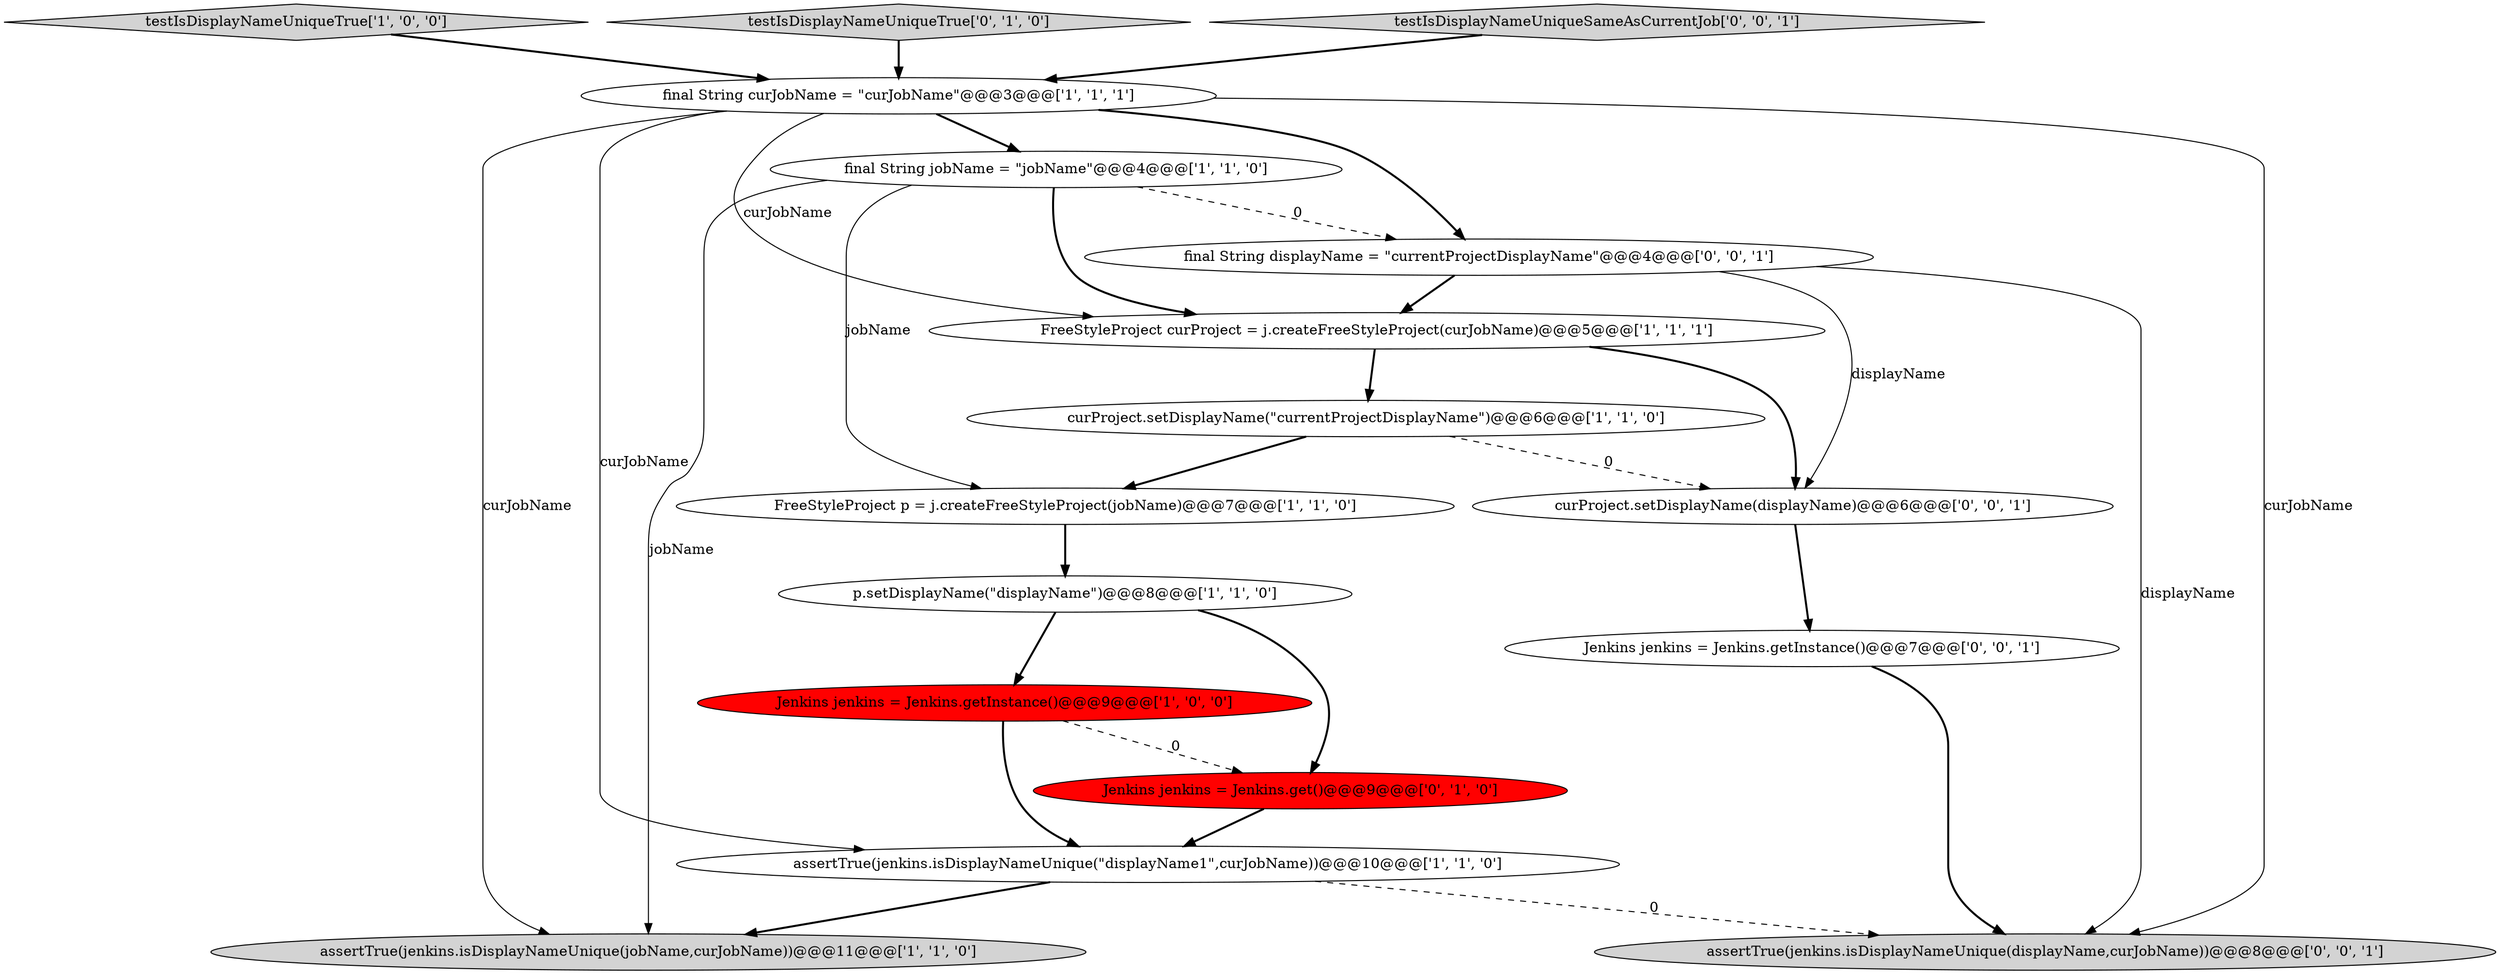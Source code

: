 digraph {
8 [style = filled, label = "final String curJobName = \"curJobName\"@@@3@@@['1', '1', '1']", fillcolor = white, shape = ellipse image = "AAA0AAABBB1BBB"];
5 [style = filled, label = "p.setDisplayName(\"displayName\")@@@8@@@['1', '1', '0']", fillcolor = white, shape = ellipse image = "AAA0AAABBB1BBB"];
7 [style = filled, label = "testIsDisplayNameUniqueTrue['1', '0', '0']", fillcolor = lightgray, shape = diamond image = "AAA0AAABBB1BBB"];
0 [style = filled, label = "assertTrue(jenkins.isDisplayNameUnique(\"displayName1\",curJobName))@@@10@@@['1', '1', '0']", fillcolor = white, shape = ellipse image = "AAA0AAABBB1BBB"];
1 [style = filled, label = "final String jobName = \"jobName\"@@@4@@@['1', '1', '0']", fillcolor = white, shape = ellipse image = "AAA0AAABBB1BBB"];
13 [style = filled, label = "assertTrue(jenkins.isDisplayNameUnique(displayName,curJobName))@@@8@@@['0', '0', '1']", fillcolor = lightgray, shape = ellipse image = "AAA0AAABBB3BBB"];
4 [style = filled, label = "FreeStyleProject curProject = j.createFreeStyleProject(curJobName)@@@5@@@['1', '1', '1']", fillcolor = white, shape = ellipse image = "AAA0AAABBB1BBB"];
11 [style = filled, label = "testIsDisplayNameUniqueTrue['0', '1', '0']", fillcolor = lightgray, shape = diamond image = "AAA0AAABBB2BBB"];
16 [style = filled, label = "Jenkins jenkins = Jenkins.getInstance()@@@7@@@['0', '0', '1']", fillcolor = white, shape = ellipse image = "AAA0AAABBB3BBB"];
2 [style = filled, label = "Jenkins jenkins = Jenkins.getInstance()@@@9@@@['1', '0', '0']", fillcolor = red, shape = ellipse image = "AAA1AAABBB1BBB"];
9 [style = filled, label = "curProject.setDisplayName(\"currentProjectDisplayName\")@@@6@@@['1', '1', '0']", fillcolor = white, shape = ellipse image = "AAA0AAABBB1BBB"];
14 [style = filled, label = "testIsDisplayNameUniqueSameAsCurrentJob['0', '0', '1']", fillcolor = lightgray, shape = diamond image = "AAA0AAABBB3BBB"];
3 [style = filled, label = "FreeStyleProject p = j.createFreeStyleProject(jobName)@@@7@@@['1', '1', '0']", fillcolor = white, shape = ellipse image = "AAA0AAABBB1BBB"];
10 [style = filled, label = "Jenkins jenkins = Jenkins.get()@@@9@@@['0', '1', '0']", fillcolor = red, shape = ellipse image = "AAA1AAABBB2BBB"];
6 [style = filled, label = "assertTrue(jenkins.isDisplayNameUnique(jobName,curJobName))@@@11@@@['1', '1', '0']", fillcolor = lightgray, shape = ellipse image = "AAA0AAABBB1BBB"];
12 [style = filled, label = "curProject.setDisplayName(displayName)@@@6@@@['0', '0', '1']", fillcolor = white, shape = ellipse image = "AAA0AAABBB3BBB"];
15 [style = filled, label = "final String displayName = \"currentProjectDisplayName\"@@@4@@@['0', '0', '1']", fillcolor = white, shape = ellipse image = "AAA0AAABBB3BBB"];
4->9 [style = bold, label=""];
5->10 [style = bold, label=""];
1->4 [style = bold, label=""];
16->13 [style = bold, label=""];
8->15 [style = bold, label=""];
8->0 [style = solid, label="curJobName"];
8->13 [style = solid, label="curJobName"];
0->6 [style = bold, label=""];
1->15 [style = dashed, label="0"];
8->4 [style = solid, label="curJobName"];
12->16 [style = bold, label=""];
7->8 [style = bold, label=""];
2->10 [style = dashed, label="0"];
8->6 [style = solid, label="curJobName"];
15->12 [style = solid, label="displayName"];
8->1 [style = bold, label=""];
15->13 [style = solid, label="displayName"];
5->2 [style = bold, label=""];
3->5 [style = bold, label=""];
2->0 [style = bold, label=""];
10->0 [style = bold, label=""];
0->13 [style = dashed, label="0"];
15->4 [style = bold, label=""];
4->12 [style = bold, label=""];
9->3 [style = bold, label=""];
11->8 [style = bold, label=""];
14->8 [style = bold, label=""];
9->12 [style = dashed, label="0"];
1->3 [style = solid, label="jobName"];
1->6 [style = solid, label="jobName"];
}
